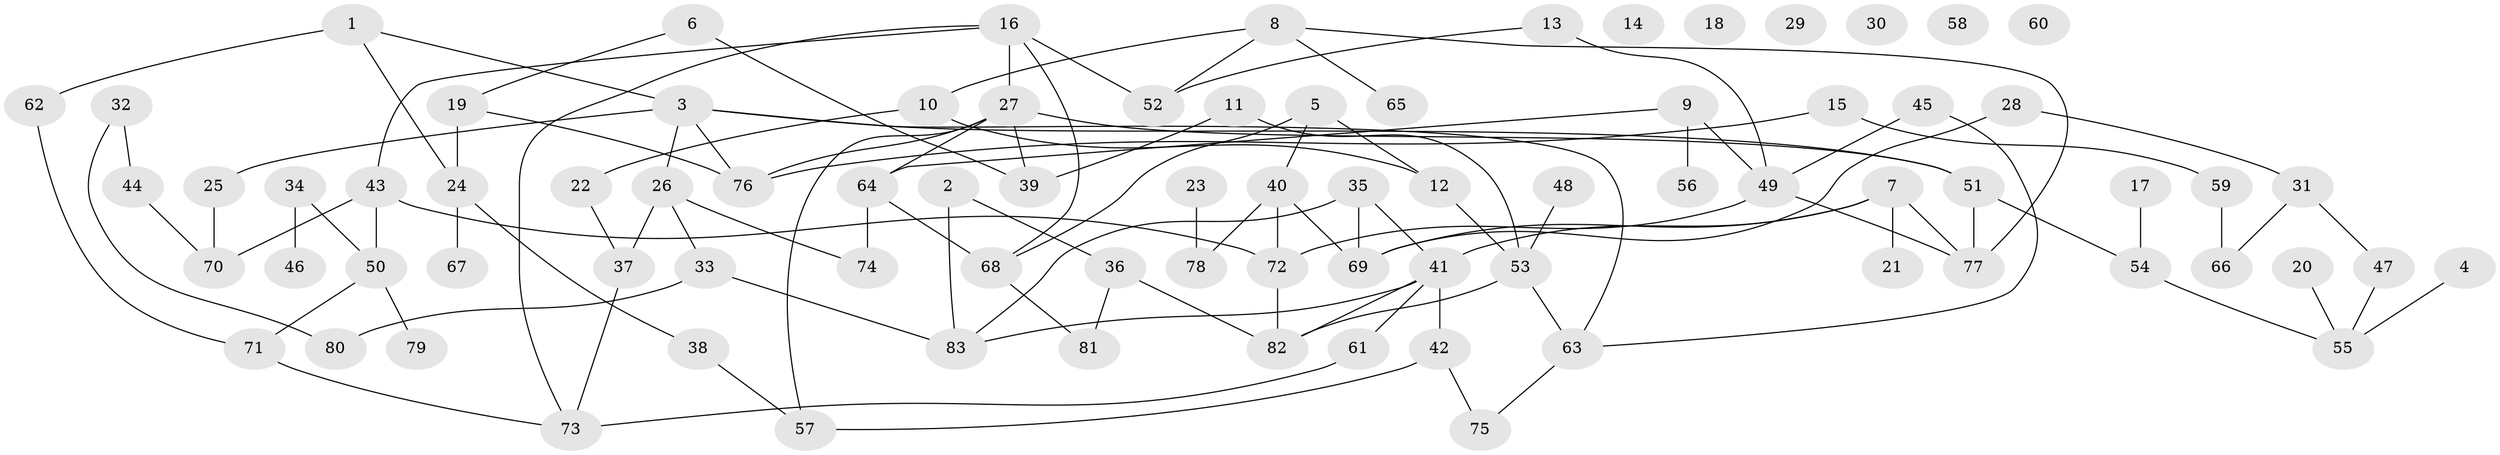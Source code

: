 // coarse degree distribution, {5: 0.08333333333333333, 3: 0.3055555555555556, 2: 0.19444444444444445, 7: 0.08333333333333333, 1: 0.1388888888888889, 4: 0.1111111111111111, 6: 0.027777777777777776, 10: 0.05555555555555555}
// Generated by graph-tools (version 1.1) at 2025/35/03/04/25 23:35:55]
// undirected, 83 vertices, 110 edges
graph export_dot {
  node [color=gray90,style=filled];
  1;
  2;
  3;
  4;
  5;
  6;
  7;
  8;
  9;
  10;
  11;
  12;
  13;
  14;
  15;
  16;
  17;
  18;
  19;
  20;
  21;
  22;
  23;
  24;
  25;
  26;
  27;
  28;
  29;
  30;
  31;
  32;
  33;
  34;
  35;
  36;
  37;
  38;
  39;
  40;
  41;
  42;
  43;
  44;
  45;
  46;
  47;
  48;
  49;
  50;
  51;
  52;
  53;
  54;
  55;
  56;
  57;
  58;
  59;
  60;
  61;
  62;
  63;
  64;
  65;
  66;
  67;
  68;
  69;
  70;
  71;
  72;
  73;
  74;
  75;
  76;
  77;
  78;
  79;
  80;
  81;
  82;
  83;
  1 -- 3;
  1 -- 24;
  1 -- 62;
  2 -- 36;
  2 -- 83;
  3 -- 25;
  3 -- 26;
  3 -- 51;
  3 -- 63;
  3 -- 76;
  4 -- 55;
  5 -- 12;
  5 -- 40;
  5 -- 68;
  6 -- 19;
  6 -- 39;
  7 -- 21;
  7 -- 41;
  7 -- 69;
  7 -- 77;
  8 -- 10;
  8 -- 52;
  8 -- 65;
  8 -- 77;
  9 -- 49;
  9 -- 56;
  9 -- 64;
  10 -- 12;
  10 -- 22;
  11 -- 39;
  11 -- 53;
  12 -- 53;
  13 -- 49;
  13 -- 52;
  15 -- 59;
  15 -- 76;
  16 -- 27;
  16 -- 43;
  16 -- 52;
  16 -- 68;
  16 -- 73;
  17 -- 54;
  19 -- 24;
  19 -- 76;
  20 -- 55;
  22 -- 37;
  23 -- 78;
  24 -- 38;
  24 -- 67;
  25 -- 70;
  26 -- 33;
  26 -- 37;
  26 -- 74;
  27 -- 39;
  27 -- 51;
  27 -- 57;
  27 -- 64;
  27 -- 76;
  28 -- 31;
  28 -- 69;
  31 -- 47;
  31 -- 66;
  32 -- 44;
  32 -- 80;
  33 -- 80;
  33 -- 83;
  34 -- 46;
  34 -- 50;
  35 -- 41;
  35 -- 69;
  35 -- 83;
  36 -- 81;
  36 -- 82;
  37 -- 73;
  38 -- 57;
  40 -- 69;
  40 -- 72;
  40 -- 78;
  41 -- 42;
  41 -- 61;
  41 -- 82;
  41 -- 83;
  42 -- 57;
  42 -- 75;
  43 -- 50;
  43 -- 70;
  43 -- 72;
  44 -- 70;
  45 -- 49;
  45 -- 63;
  47 -- 55;
  48 -- 53;
  49 -- 72;
  49 -- 77;
  50 -- 71;
  50 -- 79;
  51 -- 54;
  51 -- 77;
  53 -- 63;
  53 -- 82;
  54 -- 55;
  59 -- 66;
  61 -- 73;
  62 -- 71;
  63 -- 75;
  64 -- 68;
  64 -- 74;
  68 -- 81;
  71 -- 73;
  72 -- 82;
}
